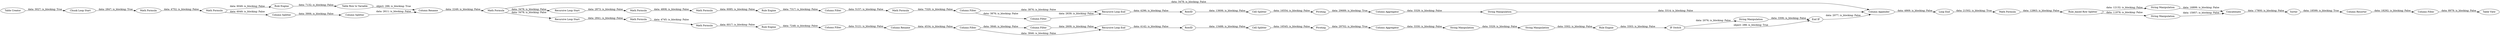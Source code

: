 digraph {
	"-129840827929770411_47" [label="Column Aggregator"]
	"823696118703471980_79" [label="Column Appender"]
	"1522412319898854636_38" [label="Math Formula"]
	"-129840827929770411_44" [label=Pivoting]
	"8579581558733927522_32" [label="String Manipulation"]
	"823696118703471980_73" [label="Table Creator"]
	"1522412319898854636_39" [label="Column Filter"]
	"1522412319898854636_37" [label="Column Filter"]
	"1522412319898854636_42" [label="Recursive Loop Start"]
	"-3619428654783317317_14" [label="Math Formula"]
	"-3619428654783317317_15" [label="Column Filter"]
	"4307882432476620535_58" [label="Table Row to Variable"]
	"-3786780934446579226_88" [label=Concatenate]
	"1522412319898854636_36" [label="Rule Engine"]
	"4307882432476620535_53" [label="Column Splitter"]
	"-3786780934446579226_82" [label="Column Resorter"]
	"4307882432476620535_27" [label="Column Rename"]
	"8579581558733927522_31" [label="String Manipulation"]
	"-3786780934446579226_90" [label=Sorter]
	"1522412319898854636_34" [label="Math Formula"]
	"-3619428654783317317_8" [label="Column Filter"]
	"4307882432476620535_55" [label="Rule Engine"]
	"-3786780934446579226_86" [label="String Manipulation"]
	"-3786780934446579226_87" [label="String Manipulation"]
	"-3619428654783317317_6" [label="Math Formula"]
	"-3786780934446579226_85" [label="Rule_based Row Splitter"]
	"8579581558733927522_12" [label=Pivoting]
	"-3619428654783317317_16" [label="Column Rename"]
	"823696118703471980_81" [label="Loop End"]
	"-3786780934446579226_91" [label="Column Filter"]
	"4307882432476620535_51" [label="Math Formula"]
	"-3619428654783317317_9" [label="Column Filter"]
	"8579581558733927522_10" [label=RowID]
	"823696118703471980_80" [label="Chunk Loop Start"]
	"-129840827929770411_43" [label="Cell Splitter"]
	"1522412319898854636_35" [label="Math Formula"]
	"-129840827929770411_49" [label="String Manipulation"]
	"823696118703471980_93" [label="Table View"]
	"1522412319898854636_41" [label="Recursive Loop End"]
	"-3619428654783317317_2" [label="Recursive Loop Start"]
	"-3619428654783317317_7" [label="Rule Engine"]
	"8579581558733927522_30" [label="Column Aggregator"]
	"8579581558733927522_36" [label="String Manipulation"]
	"1522412319898854636_40" [label="Column Filter"]
	"8579581558733927522_35" [label="End IF"]
	"8579581558733927522_34" [label="IF Switch"]
	"4307882432476620535_52" [label="Math Formula"]
	"-129840827929770411_45" [label=RowID]
	"4307882432476620535_56" [label="Math Formula"]
	"8579581558733927522_11" [label="Cell Splitter"]
	"-3786780934446579226_89" [label="Math Formula"]
	"-3619428654783317317_3" [label="Recursive Loop End"]
	"4307882432476620535_54" [label="Column Splitter"]
	"8579581558733927522_33" [label="Rule Engine"]
	"8579581558733927522_30" -> "8579581558733927522_31" [label="data: 3330; is_blocking: False"]
	"823696118703471980_81" -> "-3786780934446579226_89" [label="data: 21502; is_blocking: True"]
	"-3786780934446579226_85" -> "-3786780934446579226_86" [label="data: 12132; is_blocking: False"]
	"8579581558733927522_11" -> "8579581558733927522_12" [label="data: 16545; is_blocking: False"]
	"4307882432476620535_55" -> "4307882432476620535_58" [label="data: 7132; is_blocking: False"]
	"4307882432476620535_58" -> "4307882432476620535_27" [label="object: 288; is_blocking: True"]
	"-3786780934446579226_86" -> "-3786780934446579226_88" [label="data: 16899; is_blocking: False"]
	"4307882432476620535_52" -> "4307882432476620535_54" [label="data: 6049; is_blocking: False"]
	"-3619428654783317317_2" -> "-3619428654783317317_6" [label="data: 2841; is_blocking: False"]
	"-129840827929770411_47" -> "-129840827929770411_49" [label="data: 3329; is_blocking: False"]
	"-3786780934446579226_91" -> "823696118703471980_93" [label="data: 8979; is_blocking: False"]
	"1522412319898854636_34" -> "1522412319898854636_35" [label="data: 4808; is_blocking: False"]
	"-3619428654783317317_8" -> "-3619428654783317317_9" [label="data: 3846; is_blocking: False"]
	"8579581558733927522_31" -> "8579581558733927522_32" [label="data: 3329; is_blocking: False"]
	"-3619428654783317317_6" -> "-3619428654783317317_14" [label="data: 4745; is_blocking: False"]
	"-3786780934446579226_90" -> "-3786780934446579226_82" [label="data: 18599; is_blocking: True"]
	"-129840827929770411_44" -> "-129840827929770411_47" [label="data: 29689; is_blocking: True"]
	"823696118703471980_80" -> "4307882432476620535_51" [label="data: 2847; is_blocking: True"]
	"-3619428654783317317_15" -> "-3619428654783317317_16" [label="data: 5121; is_blocking: False"]
	"1522412319898854636_37" -> "1522412319898854636_38" [label="data: 5157; is_blocking: False"]
	"1522412319898854636_38" -> "1522412319898854636_39" [label="data: 7320; is_blocking: False"]
	"1522412319898854636_41" -> "-129840827929770411_45" [label="data: 4296; is_blocking: False"]
	"-3619428654783317317_16" -> "-3619428654783317317_8" [label="data: 4534; is_blocking: False"]
	"4307882432476620535_56" -> "823696118703471980_79" [label="data: 3478; is_blocking: False"]
	"8579581558733927522_10" -> "8579581558733927522_11" [label="data: 13488; is_blocking: False"]
	"-129840827929770411_45" -> "-129840827929770411_43" [label="data: 13606; is_blocking: False"]
	"4307882432476620535_56" -> "-3619428654783317317_2" [label="data: 3478; is_blocking: False"]
	"8579581558733927522_35" -> "823696118703471980_79" [label="data: 2077; is_blocking: False"]
	"8579581558733927522_32" -> "8579581558733927522_33" [label="data: 3302; is_blocking: False"]
	"-3786780934446579226_88" -> "-3786780934446579226_90" [label="data: 17800; is_blocking: False"]
	"1522412319898854636_35" -> "1522412319898854636_36" [label="data: 6085; is_blocking: False"]
	"1522412319898854636_42" -> "1522412319898854636_34" [label="data: 2873; is_blocking: False"]
	"-3619428654783317317_7" -> "-3619428654783317317_15" [label="data: 7248; is_blocking: False"]
	"-3619428654783317317_14" -> "-3619428654783317317_7" [label="data: 6017; is_blocking: False"]
	"4307882432476620535_54" -> "4307882432476620535_53" [label="data: 3906; is_blocking: False"]
	"4307882432476620535_27" -> "4307882432476620535_56" [label="data: 2249; is_blocking: False"]
	"4307882432476620535_56" -> "1522412319898854636_42" [label="data: 3478; is_blocking: False"]
	"-3786780934446579226_85" -> "-3786780934446579226_87" [label="data: 11978; is_blocking: False"]
	"1522412319898854636_36" -> "1522412319898854636_37" [label="data: 7317; is_blocking: False"]
	"-3619428654783317317_3" -> "8579581558733927522_10" [label="data: 4142; is_blocking: False"]
	"-3786780934446579226_89" -> "-3786780934446579226_85" [label="data: 12863; is_blocking: False"]
	"1522412319898854636_40" -> "1522412319898854636_41" [label="data: 2639; is_blocking: False"]
	"-3786780934446579226_82" -> "-3786780934446579226_91" [label="data: 18292; is_blocking: False"]
	"-129840827929770411_49" -> "823696118703471980_79" [label="data: 3314; is_blocking: False"]
	"1522412319898854636_39" -> "1522412319898854636_41" [label="data: 3876; is_blocking: False"]
	"-3619428654783317317_8" -> "-3619428654783317317_3" [label="data: 3846; is_blocking: False"]
	"4307882432476620535_53" -> "4307882432476620535_27" [label="data: 2611; is_blocking: False"]
	"8579581558733927522_33" -> "8579581558733927522_34" [label="data: 3303; is_blocking: False"]
	"-3619428654783317317_9" -> "-3619428654783317317_3" [label="data: 2609; is_blocking: False"]
	"823696118703471980_79" -> "823696118703471980_81" [label="data: 4869; is_blocking: False"]
	"8579581558733927522_34" -> "8579581558733927522_35" [label="object: 288; is_blocking: True"]
	"-129840827929770411_43" -> "-129840827929770411_44" [label="data: 16554; is_blocking: False"]
	"-3786780934446579226_87" -> "-3786780934446579226_88" [label="data: 15957; is_blocking: False"]
	"8579581558733927522_34" -> "8579581558733927522_36" [label="data: 2076; is_blocking: False"]
	"823696118703471980_73" -> "823696118703471980_80" [label="data: 3027; is_blocking: True"]
	"4307882432476620535_51" -> "4307882432476620535_52" [label="data: 4752; is_blocking: False"]
	"8579581558733927522_12" -> "8579581558733927522_30" [label="data: 29702; is_blocking: True"]
	"8579581558733927522_36" -> "8579581558733927522_35" [label="data: 3306; is_blocking: False"]
	"1522412319898854636_39" -> "1522412319898854636_40" [label="data: 3876; is_blocking: False"]
	"4307882432476620535_52" -> "4307882432476620535_55" [label="data: 6049; is_blocking: False"]
	rankdir=LR
}
